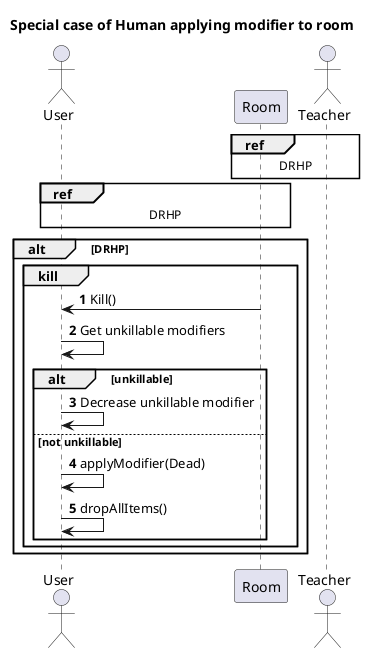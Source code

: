 @startuml
'https://plantuml.com/sequence-diagram
title Special case of Human applying modifier to room
autonumber

actor "User" as U
participant "Room" as R
actor "Teacher" as T

ref over T, R: DRHP
ref over U, R: DRHP

alt DRHP
    group kill
        R -> U: Kill()
        U -> U: Get unkillable modifiers
        alt unkillable
            U -> U: Decrease unkillable modifier
        else not unkillable
            U -> U: applyModifier(Dead)
            U -> U: dropAllItems()
        end
    end
end
@enduml
